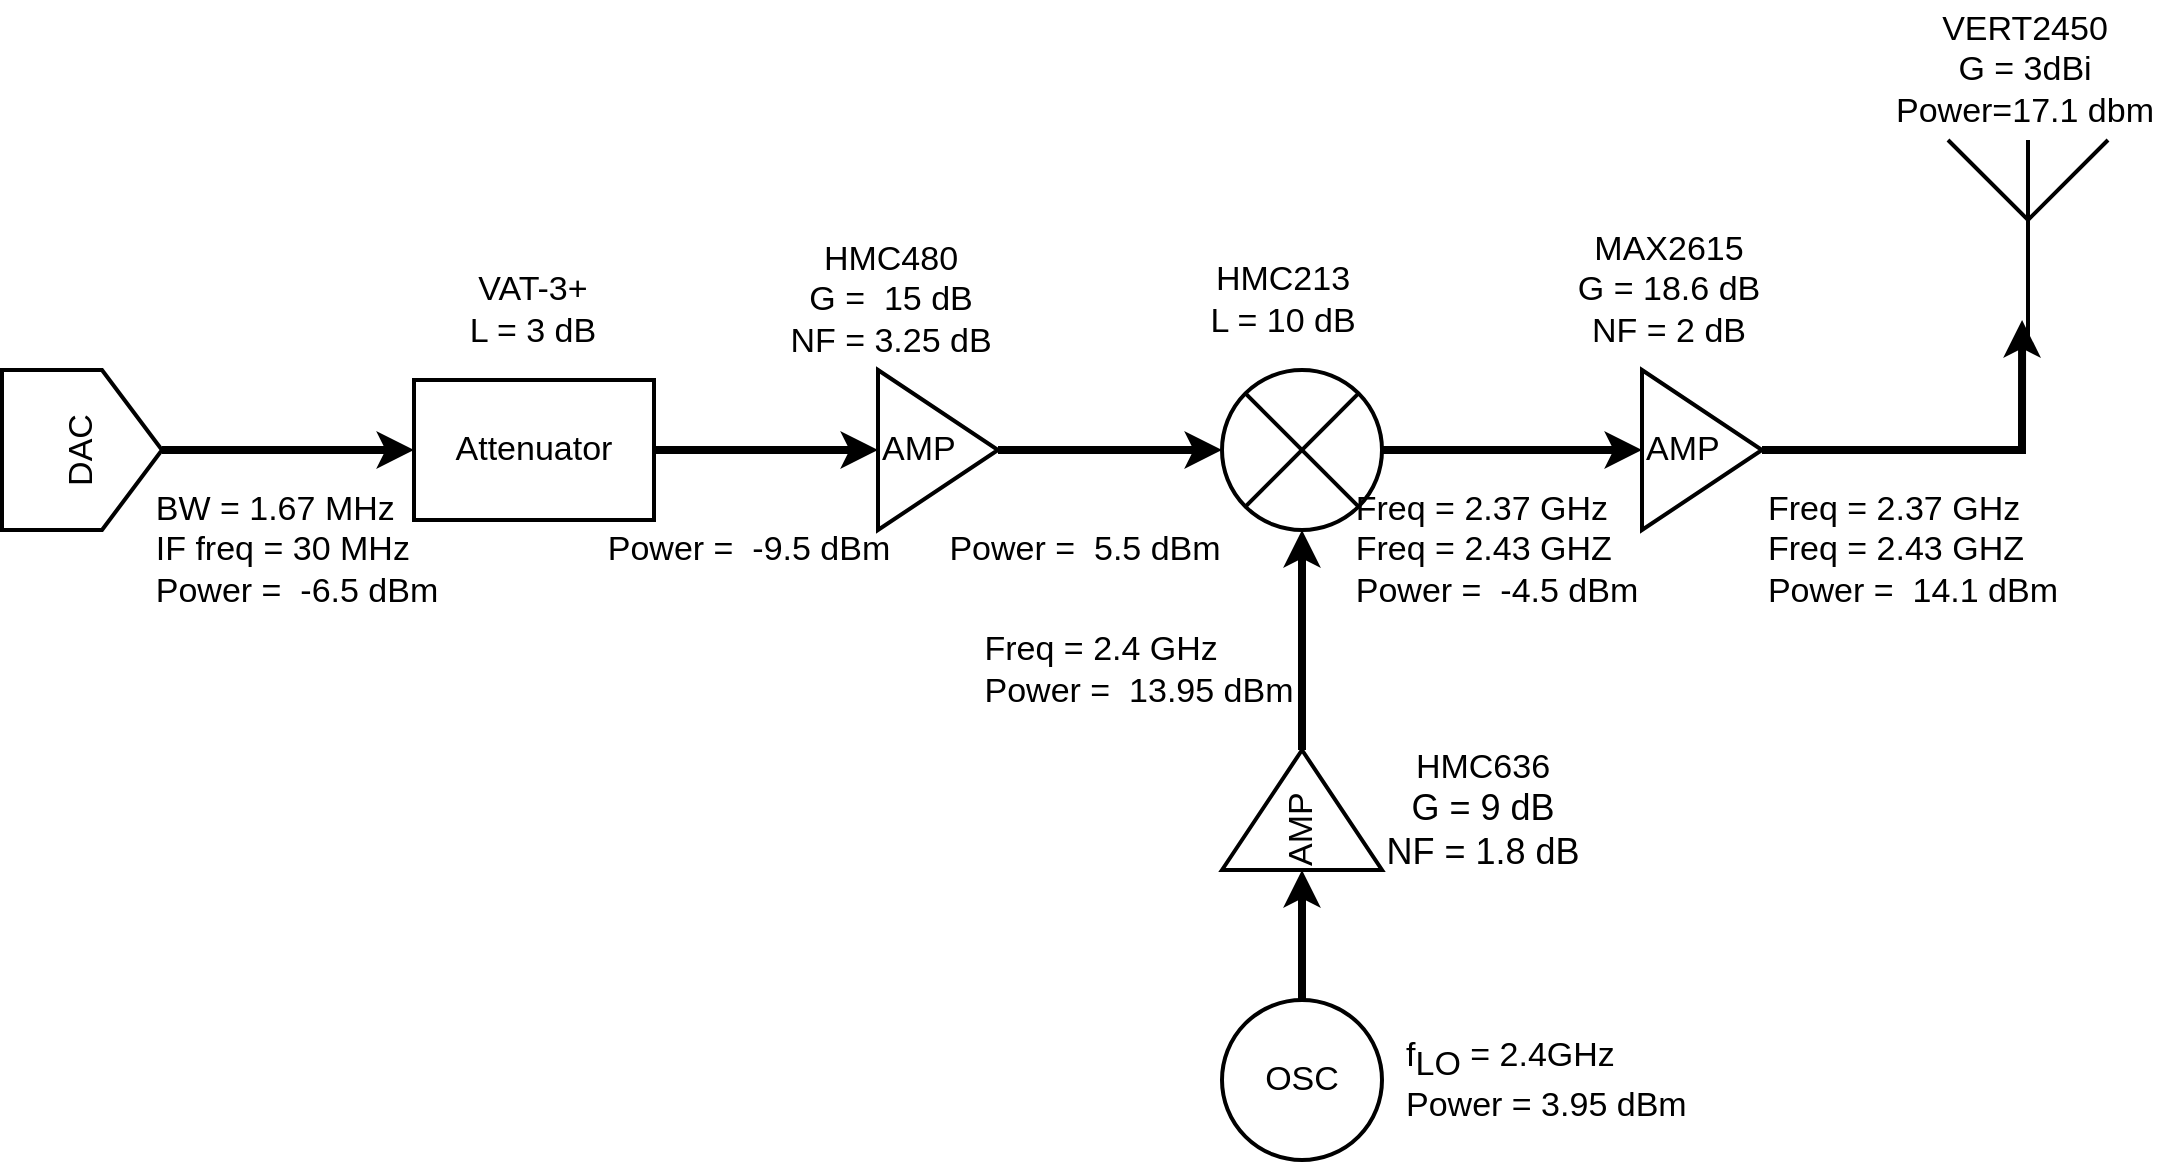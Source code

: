 <mxfile version="22.0.8" type="github">
  <diagram name="Page-1" id="CUCDwR9WcQfr5-6zFDVO">
    <mxGraphModel dx="1961" dy="729" grid="1" gridSize="10" guides="1" tooltips="1" connect="1" arrows="1" fold="1" page="1" pageScale="1" pageWidth="827" pageHeight="1169" math="0" shadow="0">
      <root>
        <mxCell id="0" />
        <mxCell id="1" parent="0" />
        <mxCell id="jrZ9ld4mW0Ml7d3sND3q-13" style="edgeStyle=orthogonalEdgeStyle;rounded=0;orthogonalLoop=1;jettySize=auto;html=1;exitX=1;exitY=0.5;exitDx=0;exitDy=0;strokeWidth=4;fontSize=17;" parent="1" source="jrZ9ld4mW0Ml7d3sND3q-2" target="jrZ9ld4mW0Ml7d3sND3q-3" edge="1">
          <mxGeometry relative="1" as="geometry" />
        </mxCell>
        <mxCell id="jrZ9ld4mW0Ml7d3sND3q-2" value="AMP" style="triangle;whiteSpace=wrap;html=1;strokeWidth=2;fontSize=17;align=left;" parent="1" vertex="1">
          <mxGeometry x="-160" y="410" width="60" height="80" as="geometry" />
        </mxCell>
        <mxCell id="jrZ9ld4mW0Ml7d3sND3q-14" style="edgeStyle=orthogonalEdgeStyle;rounded=0;orthogonalLoop=1;jettySize=auto;html=1;exitX=1;exitY=0.5;exitDx=0;exitDy=0;entryX=0;entryY=0.5;entryDx=0;entryDy=0;strokeWidth=4;fontSize=17;" parent="1" source="jrZ9ld4mW0Ml7d3sND3q-3" target="jrZ9ld4mW0Ml7d3sND3q-6" edge="1">
          <mxGeometry relative="1" as="geometry" />
        </mxCell>
        <mxCell id="jrZ9ld4mW0Ml7d3sND3q-3" value="" style="shape=sumEllipse;perimeter=ellipsePerimeter;whiteSpace=wrap;html=1;backgroundOutline=1;strokeWidth=2;fontSize=17;" parent="1" vertex="1">
          <mxGeometry x="12" y="410" width="80" height="80" as="geometry" />
        </mxCell>
        <mxCell id="jrZ9ld4mW0Ml7d3sND3q-17" style="edgeStyle=orthogonalEdgeStyle;rounded=0;orthogonalLoop=1;jettySize=auto;html=1;exitX=1;exitY=0.5;exitDx=0;exitDy=0;entryX=0.5;entryY=1;entryDx=0;entryDy=0;strokeWidth=4;fontSize=17;" parent="1" source="jrZ9ld4mW0Ml7d3sND3q-4" target="jrZ9ld4mW0Ml7d3sND3q-3" edge="1">
          <mxGeometry relative="1" as="geometry" />
        </mxCell>
        <mxCell id="jrZ9ld4mW0Ml7d3sND3q-4" value="AMP" style="triangle;whiteSpace=wrap;html=1;rotation=-90;strokeWidth=2;fontSize=17;align=left;" parent="1" vertex="1">
          <mxGeometry x="22" y="590" width="60" height="80" as="geometry" />
        </mxCell>
        <mxCell id="jrZ9ld4mW0Ml7d3sND3q-16" style="edgeStyle=orthogonalEdgeStyle;rounded=0;orthogonalLoop=1;jettySize=auto;html=1;exitX=0.5;exitY=0;exitDx=0;exitDy=0;entryX=0;entryY=0.5;entryDx=0;entryDy=0;strokeWidth=4;fontSize=17;" parent="1" source="jrZ9ld4mW0Ml7d3sND3q-5" target="jrZ9ld4mW0Ml7d3sND3q-4" edge="1">
          <mxGeometry relative="1" as="geometry" />
        </mxCell>
        <mxCell id="jrZ9ld4mW0Ml7d3sND3q-5" value="&lt;font style=&quot;font-size: 17px;&quot;&gt;OSC&lt;/font&gt;" style="ellipse;whiteSpace=wrap;html=1;aspect=fixed;strokeWidth=2;fontSize=17;" parent="1" vertex="1">
          <mxGeometry x="12" y="725" width="80" height="80" as="geometry" />
        </mxCell>
        <mxCell id="jrZ9ld4mW0Ml7d3sND3q-15" style="edgeStyle=orthogonalEdgeStyle;rounded=0;orthogonalLoop=1;jettySize=auto;html=1;exitX=1;exitY=0.5;exitDx=0;exitDy=0;entryX=0.463;entryY=0.9;entryDx=0;entryDy=0;strokeWidth=4;fontSize=17;entryPerimeter=0;" parent="1" source="jrZ9ld4mW0Ml7d3sND3q-6" target="jrZ9ld4mW0Ml7d3sND3q-8" edge="1">
          <mxGeometry relative="1" as="geometry">
            <mxPoint x="450" y="450" as="targetPoint" />
          </mxGeometry>
        </mxCell>
        <mxCell id="jrZ9ld4mW0Ml7d3sND3q-6" value="AMP" style="triangle;whiteSpace=wrap;html=1;strokeWidth=2;fontSize=17;align=left;" parent="1" vertex="1">
          <mxGeometry x="222" y="410" width="60" height="80" as="geometry" />
        </mxCell>
        <mxCell id="jrZ9ld4mW0Ml7d3sND3q-8" value="" style="verticalLabelPosition=bottom;shadow=0;dashed=0;align=center;html=1;verticalAlign=top;shape=mxgraph.electrical.radio.aerial_-_antenna_1;strokeWidth=2;fontSize=17;" parent="1" vertex="1">
          <mxGeometry x="375" y="295" width="80" height="100" as="geometry" />
        </mxCell>
        <mxCell id="q6qFZlMHjFmC30Wu0yNL-12" style="edgeStyle=orthogonalEdgeStyle;rounded=0;orthogonalLoop=1;jettySize=auto;html=1;exitX=0.5;exitY=1;exitDx=0;exitDy=0;entryX=0;entryY=0.5;entryDx=0;entryDy=0;strokeWidth=4;fontSize=17;" edge="1" parent="1" source="jrZ9ld4mW0Ml7d3sND3q-19" target="q6qFZlMHjFmC30Wu0yNL-11">
          <mxGeometry relative="1" as="geometry" />
        </mxCell>
        <mxCell id="jrZ9ld4mW0Ml7d3sND3q-19" value="&lt;font style=&quot;font-size: 17px;&quot;&gt;DAC&lt;/font&gt;" style="shape=offPageConnector;whiteSpace=wrap;html=1;rotation=-90;strokeWidth=2;horizontal=1;verticalAlign=middle;fontSize=17;" parent="1" vertex="1">
          <mxGeometry x="-598" y="410" width="80" height="80" as="geometry" />
        </mxCell>
        <mxCell id="jrZ9ld4mW0Ml7d3sND3q-22" value="&lt;font style=&quot;font-size: 17px;&quot;&gt;f&lt;sub style=&quot;font-size: 17px;&quot;&gt;LO&lt;/sub&gt; = 2.4GHz&lt;br&gt;Power = 3.95 dBm&lt;br&gt;&lt;/font&gt;" style="text;html=1;align=left;verticalAlign=middle;resizable=0;points=[];autosize=1;strokeColor=none;fillColor=none;fontSize=17;" parent="1" vertex="1">
          <mxGeometry x="102" y="735" width="160" height="60" as="geometry" />
        </mxCell>
        <mxCell id="q6qFZlMHjFmC30Wu0yNL-1" value="&lt;div style=&quot;text-align: left; font-size: 17px;&quot;&gt;&lt;span style=&quot;background-color: initial; font-size: 17px;&quot;&gt;&lt;font style=&quot;font-size: 17px;&quot;&gt;BW = 1.67 MHz&lt;/font&gt;&lt;/span&gt;&lt;/div&gt;&lt;div style=&quot;text-align: left; font-size: 17px;&quot;&gt;&lt;span style=&quot;background-color: initial; font-size: 17px;&quot;&gt;&lt;font style=&quot;font-size: 17px;&quot;&gt;IF freq = 30 MHz&lt;/font&gt;&lt;/span&gt;&lt;/div&gt;&lt;div style=&quot;text-align: left; font-size: 17px;&quot;&gt;&lt;span style=&quot;background-color: initial; font-size: 17px;&quot;&gt;&lt;font style=&quot;font-size: 17px;&quot;&gt;Power =&amp;nbsp; -6.5 dBm&lt;/font&gt;&lt;/span&gt;&lt;/div&gt;" style="text;html=1;align=center;verticalAlign=middle;resizable=0;points=[];autosize=1;strokeColor=none;fillColor=none;fontSize=17;" vertex="1" parent="1">
          <mxGeometry x="-531" y="465" width="160" height="70" as="geometry" />
        </mxCell>
        <mxCell id="q6qFZlMHjFmC30Wu0yNL-4" value="&lt;div style=&quot;text-align: left; font-size: 17px;&quot;&gt;&lt;span style=&quot;background-color: initial; font-size: 17px;&quot;&gt;Freq = 2.37 GHz&lt;/span&gt;&lt;/div&gt;&lt;div style=&quot;text-align: left; font-size: 17px;&quot;&gt;&lt;span style=&quot;background-color: initial; font-size: 17px;&quot;&gt;Freq = 2.43 GHZ&lt;/span&gt;&lt;/div&gt;&lt;div style=&quot;text-align: left; font-size: 17px;&quot;&gt;&lt;span style=&quot;background-color: initial; font-size: 17px;&quot;&gt;&lt;font style=&quot;font-size: 17px;&quot;&gt;Power =&amp;nbsp; -4.5 dBm&lt;/font&gt;&lt;/span&gt;&lt;/div&gt;" style="text;html=1;align=center;verticalAlign=middle;resizable=0;points=[];autosize=1;strokeColor=none;fillColor=none;fontSize=17;" vertex="1" parent="1">
          <mxGeometry x="69" y="465" width="160" height="70" as="geometry" />
        </mxCell>
        <mxCell id="q6qFZlMHjFmC30Wu0yNL-5" value="HMC636&lt;br style=&quot;border-color: var(--border-color); font-size: 18px;&quot;&gt;&lt;span style=&quot;font-size: 18px;&quot;&gt;G = 9 dB&lt;/span&gt;&lt;br style=&quot;border-color: var(--border-color); font-size: 18px;&quot;&gt;&lt;span style=&quot;font-size: 18px;&quot;&gt;NF = 1.8 dB&lt;/span&gt;" style="text;html=1;align=center;verticalAlign=middle;resizable=0;points=[];autosize=1;strokeColor=none;fillColor=none;fontSize=17;" vertex="1" parent="1">
          <mxGeometry x="82" y="590" width="120" height="80" as="geometry" />
        </mxCell>
        <mxCell id="q6qFZlMHjFmC30Wu0yNL-6" value="MAX2615&lt;br style=&quot;font-size: 17px;&quot;&gt;G = 18.6 dB&lt;br style=&quot;font-size: 17px;&quot;&gt;NF = 2 dB" style="text;html=1;align=center;verticalAlign=middle;resizable=0;points=[];autosize=1;strokeColor=none;fillColor=none;fontSize=17;" vertex="1" parent="1">
          <mxGeometry x="180" y="335" width="110" height="70" as="geometry" />
        </mxCell>
        <mxCell id="q6qFZlMHjFmC30Wu0yNL-8" value="&lt;font style=&quot;font-size: 17px;&quot;&gt;VERT2450&lt;br style=&quot;font-size: 17px;&quot;&gt;G = 3dBi&lt;br&gt;Power=17.1 dbm&lt;br&gt;&lt;/font&gt;" style="text;html=1;align=center;verticalAlign=middle;resizable=0;points=[];autosize=1;strokeColor=none;fillColor=none;fontSize=17;" vertex="1" parent="1">
          <mxGeometry x="338" y="225" width="150" height="70" as="geometry" />
        </mxCell>
        <mxCell id="q6qFZlMHjFmC30Wu0yNL-9" value="&lt;font style=&quot;font-size: 17px;&quot;&gt;HMC213&lt;br style=&quot;font-size: 17px;&quot;&gt;L = 10 dB&lt;br style=&quot;font-size: 17px;&quot;&gt;&lt;/font&gt;" style="text;html=1;align=center;verticalAlign=middle;resizable=0;points=[];autosize=1;strokeColor=none;fillColor=none;fontSize=17;" vertex="1" parent="1">
          <mxGeometry x="-8" y="350" width="100" height="50" as="geometry" />
        </mxCell>
        <mxCell id="q6qFZlMHjFmC30Wu0yNL-10" value="HMC480&lt;br style=&quot;font-size: 17px;&quot;&gt;G =&amp;nbsp; 15 dB&lt;br style=&quot;font-size: 17px;&quot;&gt;NF = 3.25 dB" style="text;html=1;align=center;verticalAlign=middle;resizable=0;points=[];autosize=1;strokeColor=none;fillColor=none;fontSize=17;" vertex="1" parent="1">
          <mxGeometry x="-214" y="340" width="120" height="70" as="geometry" />
        </mxCell>
        <mxCell id="q6qFZlMHjFmC30Wu0yNL-13" style="edgeStyle=orthogonalEdgeStyle;rounded=0;orthogonalLoop=1;jettySize=auto;html=1;exitX=1;exitY=0.5;exitDx=0;exitDy=0;entryX=0;entryY=0.5;entryDx=0;entryDy=0;fontSize=17;strokeWidth=4;" edge="1" parent="1" source="q6qFZlMHjFmC30Wu0yNL-11" target="jrZ9ld4mW0Ml7d3sND3q-2">
          <mxGeometry relative="1" as="geometry" />
        </mxCell>
        <mxCell id="q6qFZlMHjFmC30Wu0yNL-11" value="&lt;font style=&quot;font-size: 17px;&quot;&gt;Attenuator&lt;/font&gt;" style="rounded=0;whiteSpace=wrap;html=1;fontSize=17;strokeWidth=2;" vertex="1" parent="1">
          <mxGeometry x="-392" y="415" width="120" height="70" as="geometry" />
        </mxCell>
        <mxCell id="q6qFZlMHjFmC30Wu0yNL-14" value="VAT-3+&lt;br style=&quot;font-size: 17px;&quot;&gt;L = 3 dB" style="text;html=1;align=center;verticalAlign=middle;resizable=0;points=[];autosize=1;strokeColor=none;fillColor=none;fontSize=17;" vertex="1" parent="1">
          <mxGeometry x="-378" y="355" width="90" height="50" as="geometry" />
        </mxCell>
        <mxCell id="q6qFZlMHjFmC30Wu0yNL-15" value="&lt;div style=&quot;text-align: left; font-size: 17px;&quot;&gt;&lt;span style=&quot;background-color: initial; font-size: 17px;&quot;&gt;Power =&amp;nbsp; 5.5 dBm&lt;/span&gt;&lt;br style=&quot;font-size: 17px;&quot;&gt;&lt;/div&gt;" style="text;html=1;align=center;verticalAlign=middle;resizable=0;points=[];autosize=1;strokeColor=none;fillColor=none;fontSize=17;" vertex="1" parent="1">
          <mxGeometry x="-137" y="485" width="160" height="30" as="geometry" />
        </mxCell>
        <mxCell id="q6qFZlMHjFmC30Wu0yNL-16" value="&lt;div style=&quot;text-align: left; font-size: 17px;&quot;&gt;&lt;span style=&quot;background-color: initial; font-size: 17px;&quot;&gt;Power =&amp;nbsp; -9.5 dBm&lt;/span&gt;&lt;br style=&quot;font-size: 17px;&quot;&gt;&lt;/div&gt;" style="text;html=1;align=center;verticalAlign=middle;resizable=0;points=[];autosize=1;strokeColor=none;fillColor=none;fontSize=17;" vertex="1" parent="1">
          <mxGeometry x="-305" y="485" width="160" height="30" as="geometry" />
        </mxCell>
        <mxCell id="q6qFZlMHjFmC30Wu0yNL-17" value="&lt;div style=&quot;text-align: left; font-size: 17px;&quot;&gt;&lt;span style=&quot;background-color: initial; font-size: 17px;&quot;&gt;Freq = 2.37 GHz&lt;/span&gt;&lt;/div&gt;&lt;div style=&quot;text-align: left; font-size: 17px;&quot;&gt;&lt;span style=&quot;background-color: initial; font-size: 17px;&quot;&gt;Freq = 2.43 GHZ&lt;/span&gt;&lt;/div&gt;&lt;div style=&quot;text-align: left; font-size: 17px;&quot;&gt;&lt;span style=&quot;background-color: initial; font-size: 17px;&quot;&gt;&lt;font style=&quot;font-size: 17px;&quot;&gt;Power =&amp;nbsp; 14.1 dBm&lt;/font&gt;&lt;/span&gt;&lt;/div&gt;" style="text;html=1;align=center;verticalAlign=middle;resizable=0;points=[];autosize=1;strokeColor=none;fillColor=none;fontSize=17;" vertex="1" parent="1">
          <mxGeometry x="272" y="465" width="170" height="70" as="geometry" />
        </mxCell>
        <mxCell id="q6qFZlMHjFmC30Wu0yNL-18" value="&lt;div style=&quot;text-align: left; font-size: 17px;&quot;&gt;&lt;span style=&quot;background-color: initial; font-size: 17px;&quot;&gt;Freq = 2.4 GHz&lt;/span&gt;&lt;/div&gt;&lt;div style=&quot;text-align: left; font-size: 17px;&quot;&gt;&lt;span style=&quot;background-color: initial; font-size: 17px;&quot;&gt;Power =&amp;nbsp; 13.95 dBm&lt;/span&gt;&lt;br style=&quot;font-size: 17px;&quot;&gt;&lt;/div&gt;" style="text;html=1;align=center;verticalAlign=middle;resizable=0;points=[];autosize=1;strokeColor=none;fillColor=none;fontSize=17;" vertex="1" parent="1">
          <mxGeometry x="-120" y="535" width="180" height="50" as="geometry" />
        </mxCell>
      </root>
    </mxGraphModel>
  </diagram>
</mxfile>
